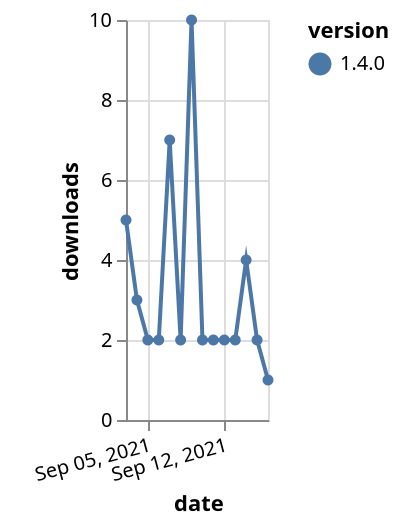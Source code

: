 {"$schema": "https://vega.github.io/schema/vega-lite/v5.json", "description": "A simple bar chart with embedded data.", "data": {"values": [{"date": "2021-09-03", "total": 6545, "delta": 5, "version": "1.4.0"}, {"date": "2021-09-04", "total": 6548, "delta": 3, "version": "1.4.0"}, {"date": "2021-09-05", "total": 6550, "delta": 2, "version": "1.4.0"}, {"date": "2021-09-06", "total": 6552, "delta": 2, "version": "1.4.0"}, {"date": "2021-09-07", "total": 6559, "delta": 7, "version": "1.4.0"}, {"date": "2021-09-08", "total": 6561, "delta": 2, "version": "1.4.0"}, {"date": "2021-09-09", "total": 6571, "delta": 10, "version": "1.4.0"}, {"date": "2021-09-10", "total": 6573, "delta": 2, "version": "1.4.0"}, {"date": "2021-09-11", "total": 6575, "delta": 2, "version": "1.4.0"}, {"date": "2021-09-12", "total": 6577, "delta": 2, "version": "1.4.0"}, {"date": "2021-09-13", "total": 6579, "delta": 2, "version": "1.4.0"}, {"date": "2021-09-14", "total": 6583, "delta": 4, "version": "1.4.0"}, {"date": "2021-09-15", "total": 6585, "delta": 2, "version": "1.4.0"}, {"date": "2021-09-16", "total": 6586, "delta": 1, "version": "1.4.0"}]}, "width": "container", "mark": {"type": "line", "point": {"filled": true}}, "encoding": {"x": {"field": "date", "type": "temporal", "timeUnit": "yearmonthdate", "title": "date", "axis": {"labelAngle": -15}}, "y": {"field": "delta", "type": "quantitative", "title": "downloads"}, "color": {"field": "version", "type": "nominal"}, "tooltip": {"field": "delta"}}}